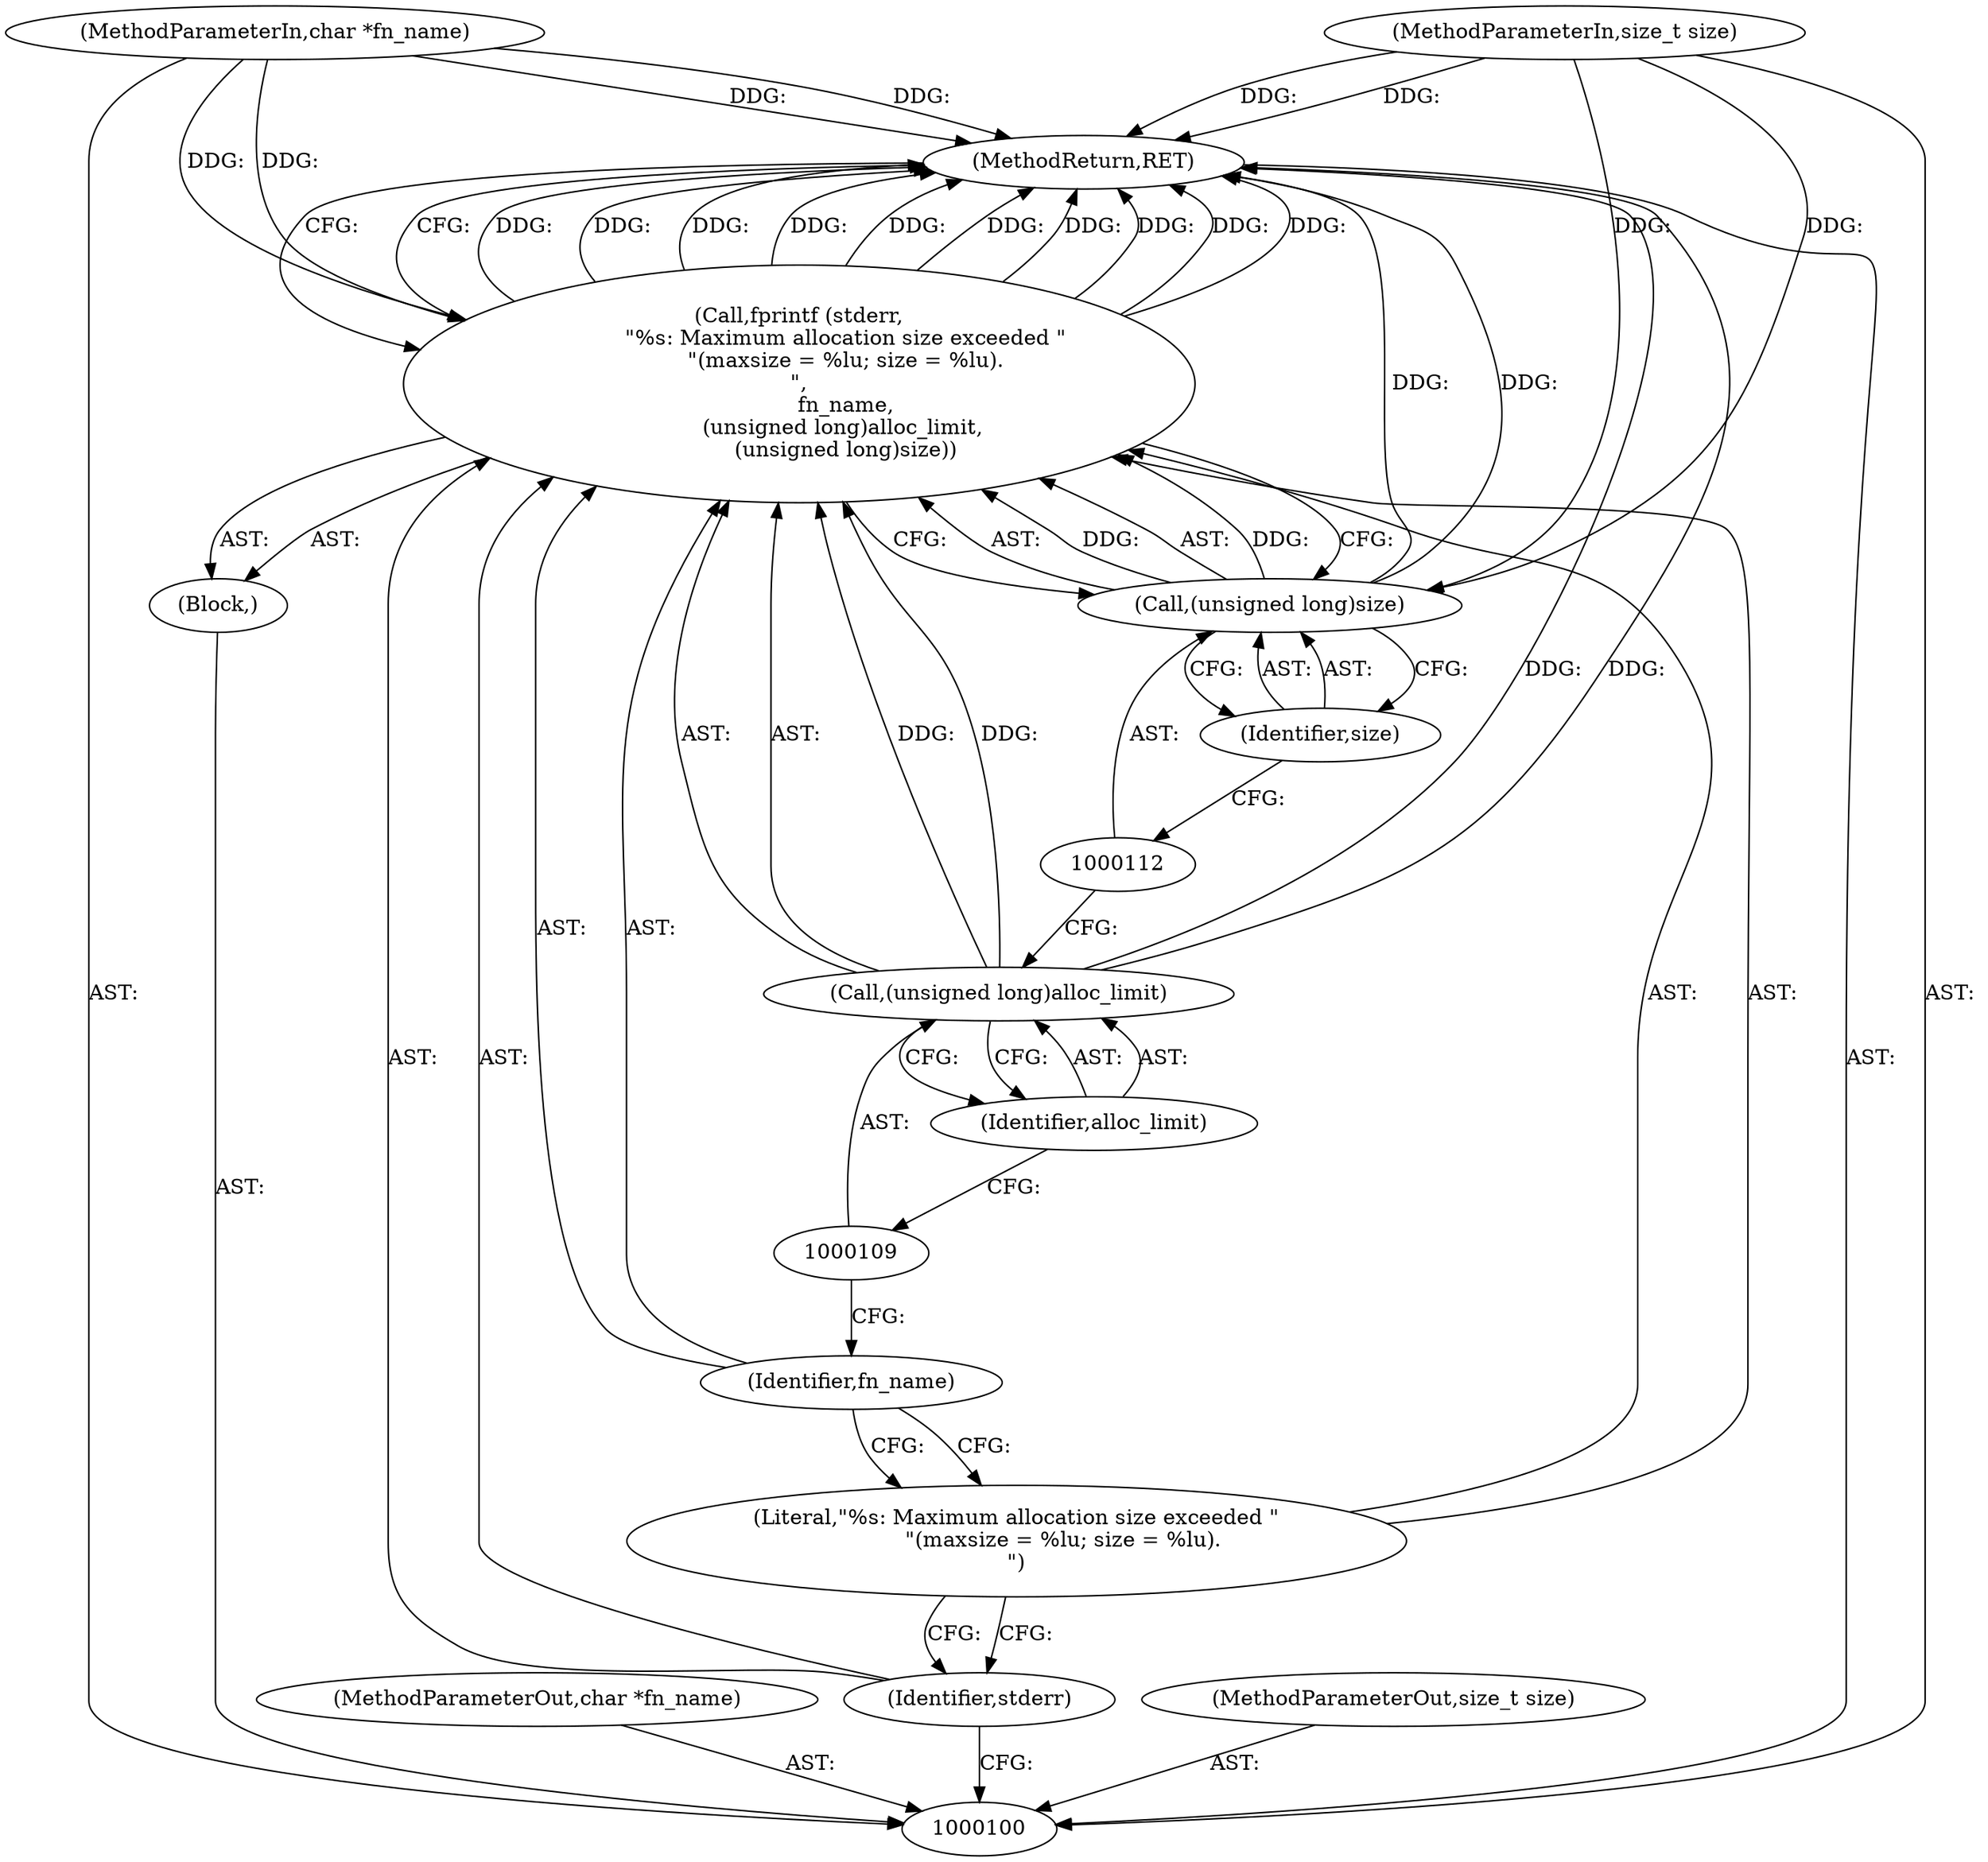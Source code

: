 digraph "0_tnef_c5044689e50039635e7700fe2472fd632ac77176_0" {
"1000114" [label="(MethodReturn,RET)"];
"1000101" [label="(MethodParameterIn,char *fn_name)"];
"1000134" [label="(MethodParameterOut,char *fn_name)"];
"1000102" [label="(MethodParameterIn,size_t size)"];
"1000135" [label="(MethodParameterOut,size_t size)"];
"1000103" [label="(Block,)"];
"1000105" [label="(Identifier,stderr)"];
"1000104" [label="(Call,fprintf (stderr,\n              \"%s: Maximum allocation size exceeded \"\n              \"(maxsize = %lu; size = %lu).\n\",\n              fn_name,\n             (unsigned long)alloc_limit,\n              (unsigned long)size))"];
"1000106" [label="(Literal,\"%s: Maximum allocation size exceeded \"\n              \"(maxsize = %lu; size = %lu).\n\")"];
"1000107" [label="(Identifier,fn_name)"];
"1000108" [label="(Call,(unsigned long)alloc_limit)"];
"1000110" [label="(Identifier,alloc_limit)"];
"1000111" [label="(Call,(unsigned long)size)"];
"1000113" [label="(Identifier,size)"];
"1000114" -> "1000100"  [label="AST: "];
"1000114" -> "1000104"  [label="CFG: "];
"1000104" -> "1000114"  [label="DDG: "];
"1000104" -> "1000114"  [label="DDG: "];
"1000104" -> "1000114"  [label="DDG: "];
"1000104" -> "1000114"  [label="DDG: "];
"1000104" -> "1000114"  [label="DDG: "];
"1000102" -> "1000114"  [label="DDG: "];
"1000111" -> "1000114"  [label="DDG: "];
"1000101" -> "1000114"  [label="DDG: "];
"1000108" -> "1000114"  [label="DDG: "];
"1000101" -> "1000100"  [label="AST: "];
"1000101" -> "1000114"  [label="DDG: "];
"1000101" -> "1000104"  [label="DDG: "];
"1000134" -> "1000100"  [label="AST: "];
"1000102" -> "1000100"  [label="AST: "];
"1000102" -> "1000114"  [label="DDG: "];
"1000102" -> "1000111"  [label="DDG: "];
"1000135" -> "1000100"  [label="AST: "];
"1000103" -> "1000100"  [label="AST: "];
"1000104" -> "1000103"  [label="AST: "];
"1000105" -> "1000104"  [label="AST: "];
"1000105" -> "1000100"  [label="CFG: "];
"1000106" -> "1000105"  [label="CFG: "];
"1000104" -> "1000103"  [label="AST: "];
"1000104" -> "1000111"  [label="CFG: "];
"1000105" -> "1000104"  [label="AST: "];
"1000106" -> "1000104"  [label="AST: "];
"1000107" -> "1000104"  [label="AST: "];
"1000108" -> "1000104"  [label="AST: "];
"1000111" -> "1000104"  [label="AST: "];
"1000114" -> "1000104"  [label="CFG: "];
"1000104" -> "1000114"  [label="DDG: "];
"1000104" -> "1000114"  [label="DDG: "];
"1000104" -> "1000114"  [label="DDG: "];
"1000104" -> "1000114"  [label="DDG: "];
"1000104" -> "1000114"  [label="DDG: "];
"1000101" -> "1000104"  [label="DDG: "];
"1000108" -> "1000104"  [label="DDG: "];
"1000111" -> "1000104"  [label="DDG: "];
"1000106" -> "1000104"  [label="AST: "];
"1000106" -> "1000105"  [label="CFG: "];
"1000107" -> "1000106"  [label="CFG: "];
"1000107" -> "1000104"  [label="AST: "];
"1000107" -> "1000106"  [label="CFG: "];
"1000109" -> "1000107"  [label="CFG: "];
"1000108" -> "1000104"  [label="AST: "];
"1000108" -> "1000110"  [label="CFG: "];
"1000109" -> "1000108"  [label="AST: "];
"1000110" -> "1000108"  [label="AST: "];
"1000112" -> "1000108"  [label="CFG: "];
"1000108" -> "1000114"  [label="DDG: "];
"1000108" -> "1000104"  [label="DDG: "];
"1000110" -> "1000108"  [label="AST: "];
"1000110" -> "1000109"  [label="CFG: "];
"1000108" -> "1000110"  [label="CFG: "];
"1000111" -> "1000104"  [label="AST: "];
"1000111" -> "1000113"  [label="CFG: "];
"1000112" -> "1000111"  [label="AST: "];
"1000113" -> "1000111"  [label="AST: "];
"1000104" -> "1000111"  [label="CFG: "];
"1000111" -> "1000114"  [label="DDG: "];
"1000111" -> "1000104"  [label="DDG: "];
"1000102" -> "1000111"  [label="DDG: "];
"1000113" -> "1000111"  [label="AST: "];
"1000113" -> "1000112"  [label="CFG: "];
"1000111" -> "1000113"  [label="CFG: "];
}
